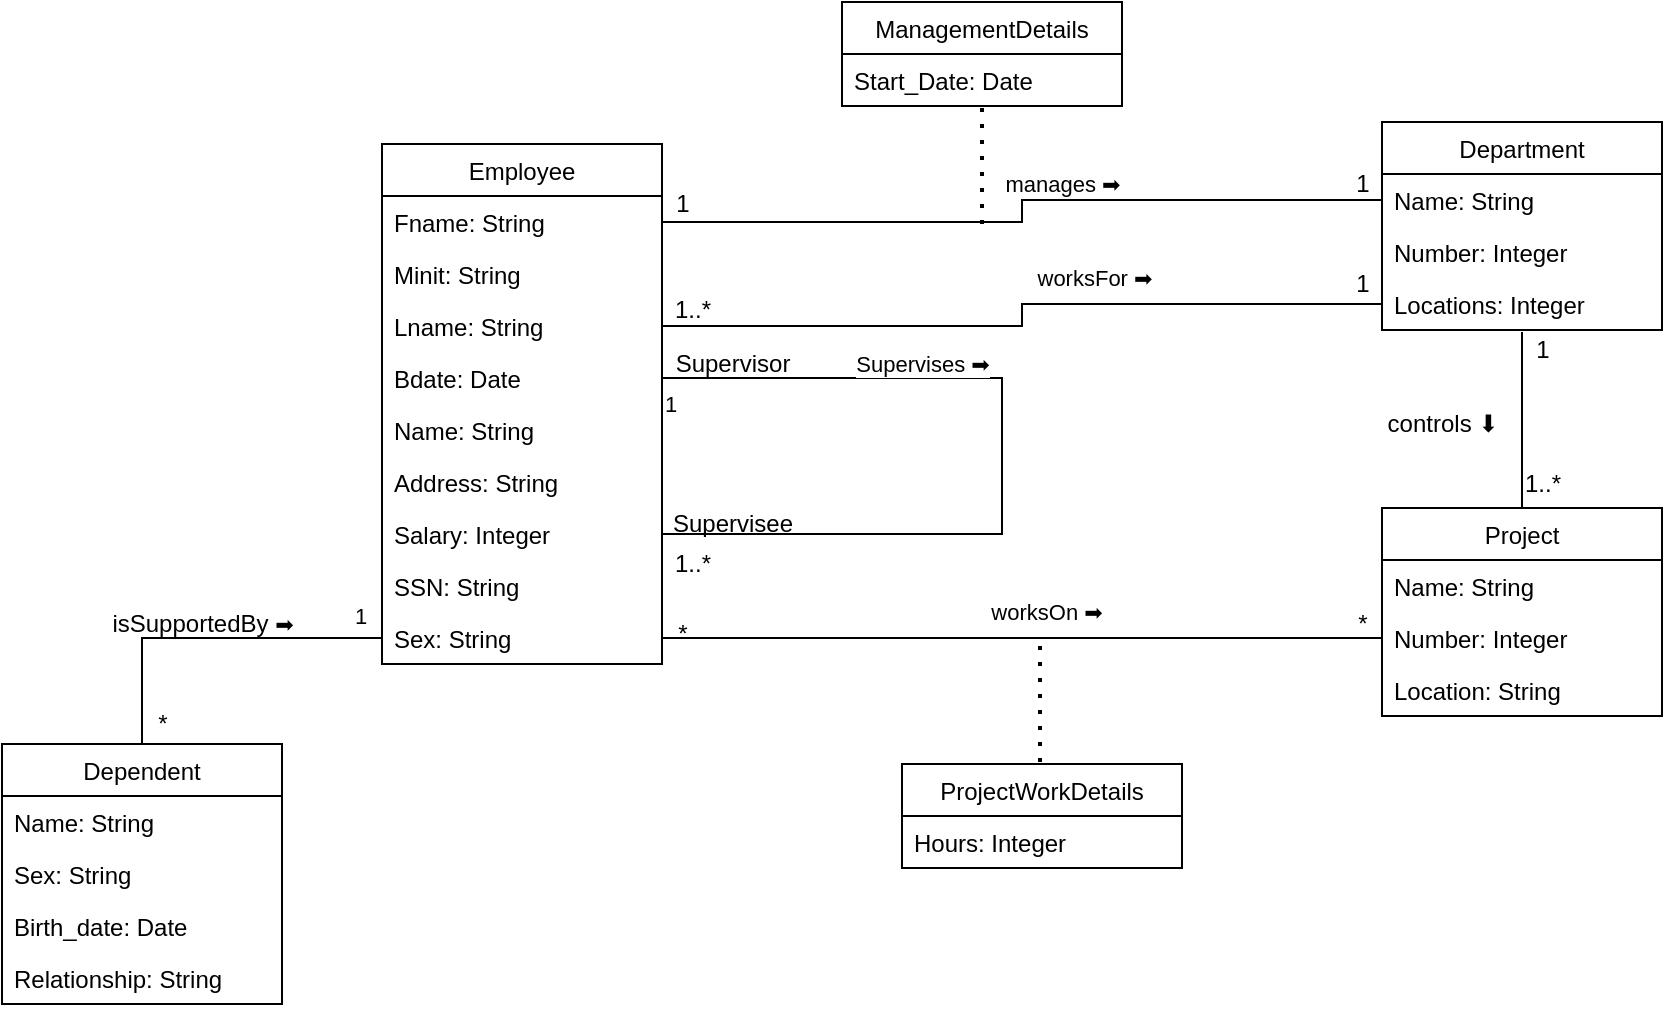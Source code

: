<mxfile version="15.9.4" type="device"><diagram id="5zJGWD1WUtdAIvrEcH19" name="Page-1"><mxGraphModel dx="2276" dy="1812" grid="1" gridSize="10" guides="1" tooltips="1" connect="1" arrows="1" fold="1" page="1" pageScale="1" pageWidth="850" pageHeight="1100" math="0" shadow="0"><root><mxCell id="0"/><mxCell id="1" parent="0"/><mxCell id="w8GvvyaN6un_200N2mUy-1" value="Dependent" style="swimlane;fontStyle=0;childLayout=stackLayout;horizontal=1;startSize=26;fillColor=none;horizontalStack=0;resizeParent=1;resizeParentMax=0;resizeLast=0;collapsible=1;marginBottom=0;" vertex="1" parent="1"><mxGeometry x="-120" y="370" width="140" height="130" as="geometry"/></mxCell><mxCell id="w8GvvyaN6un_200N2mUy-2" value="Name: String" style="text;strokeColor=none;fillColor=none;align=left;verticalAlign=top;spacingLeft=4;spacingRight=4;overflow=hidden;rotatable=0;points=[[0,0.5],[1,0.5]];portConstraint=eastwest;" vertex="1" parent="w8GvvyaN6un_200N2mUy-1"><mxGeometry y="26" width="140" height="26" as="geometry"/></mxCell><mxCell id="w8GvvyaN6un_200N2mUy-3" value="Sex: String" style="text;strokeColor=none;fillColor=none;align=left;verticalAlign=top;spacingLeft=4;spacingRight=4;overflow=hidden;rotatable=0;points=[[0,0.5],[1,0.5]];portConstraint=eastwest;" vertex="1" parent="w8GvvyaN6un_200N2mUy-1"><mxGeometry y="52" width="140" height="26" as="geometry"/></mxCell><mxCell id="w8GvvyaN6un_200N2mUy-4" value="Birth_date: Date" style="text;strokeColor=none;fillColor=none;align=left;verticalAlign=top;spacingLeft=4;spacingRight=4;overflow=hidden;rotatable=0;points=[[0,0.5],[1,0.5]];portConstraint=eastwest;" vertex="1" parent="w8GvvyaN6un_200N2mUy-1"><mxGeometry y="78" width="140" height="26" as="geometry"/></mxCell><mxCell id="w8GvvyaN6un_200N2mUy-5" value="Relationship: String" style="text;strokeColor=none;fillColor=none;align=left;verticalAlign=top;spacingLeft=4;spacingRight=4;overflow=hidden;rotatable=0;points=[[0,0.5],[1,0.5]];portConstraint=eastwest;" vertex="1" parent="w8GvvyaN6un_200N2mUy-1"><mxGeometry y="104" width="140" height="26" as="geometry"/></mxCell><mxCell id="w8GvvyaN6un_200N2mUy-6" value="Department" style="swimlane;fontStyle=0;childLayout=stackLayout;horizontal=1;startSize=26;fillColor=none;horizontalStack=0;resizeParent=1;resizeParentMax=0;resizeLast=0;collapsible=1;marginBottom=0;" vertex="1" parent="1"><mxGeometry x="570" y="59" width="140" height="104" as="geometry"/></mxCell><mxCell id="w8GvvyaN6un_200N2mUy-7" value="Name: String" style="text;strokeColor=none;fillColor=none;align=left;verticalAlign=top;spacingLeft=4;spacingRight=4;overflow=hidden;rotatable=0;points=[[0,0.5],[1,0.5]];portConstraint=eastwest;" vertex="1" parent="w8GvvyaN6un_200N2mUy-6"><mxGeometry y="26" width="140" height="26" as="geometry"/></mxCell><mxCell id="w8GvvyaN6un_200N2mUy-8" value="Number: Integer" style="text;strokeColor=none;fillColor=none;align=left;verticalAlign=top;spacingLeft=4;spacingRight=4;overflow=hidden;rotatable=0;points=[[0,0.5],[1,0.5]];portConstraint=eastwest;" vertex="1" parent="w8GvvyaN6un_200N2mUy-6"><mxGeometry y="52" width="140" height="26" as="geometry"/></mxCell><mxCell id="w8GvvyaN6un_200N2mUy-9" value="Locations: Integer" style="text;strokeColor=none;fillColor=none;align=left;verticalAlign=top;spacingLeft=4;spacingRight=4;overflow=hidden;rotatable=0;points=[[0,0.5],[1,0.5]];portConstraint=eastwest;" vertex="1" parent="w8GvvyaN6un_200N2mUy-6"><mxGeometry y="78" width="140" height="26" as="geometry"/></mxCell><mxCell id="w8GvvyaN6un_200N2mUy-64" style="edgeStyle=orthogonalEdgeStyle;rounded=0;orthogonalLoop=1;jettySize=auto;html=1;exitX=0.5;exitY=0;exitDx=0;exitDy=0;entryX=0.5;entryY=1.038;entryDx=0;entryDy=0;entryPerimeter=0;endArrow=none;endFill=0;" edge="1" parent="1" source="w8GvvyaN6un_200N2mUy-11" target="w8GvvyaN6un_200N2mUy-9"><mxGeometry relative="1" as="geometry"/></mxCell><mxCell id="w8GvvyaN6un_200N2mUy-11" value="Project" style="swimlane;fontStyle=0;childLayout=stackLayout;horizontal=1;startSize=26;fillColor=none;horizontalStack=0;resizeParent=1;resizeParentMax=0;resizeLast=0;collapsible=1;marginBottom=0;" vertex="1" parent="1"><mxGeometry x="570" y="252" width="140" height="104" as="geometry"/></mxCell><mxCell id="w8GvvyaN6un_200N2mUy-12" value="Name: String" style="text;strokeColor=none;fillColor=none;align=left;verticalAlign=top;spacingLeft=4;spacingRight=4;overflow=hidden;rotatable=0;points=[[0,0.5],[1,0.5]];portConstraint=eastwest;" vertex="1" parent="w8GvvyaN6un_200N2mUy-11"><mxGeometry y="26" width="140" height="26" as="geometry"/></mxCell><mxCell id="w8GvvyaN6un_200N2mUy-13" value="Number: Integer" style="text;strokeColor=none;fillColor=none;align=left;verticalAlign=top;spacingLeft=4;spacingRight=4;overflow=hidden;rotatable=0;points=[[0,0.5],[1,0.5]];portConstraint=eastwest;" vertex="1" parent="w8GvvyaN6un_200N2mUy-11"><mxGeometry y="52" width="140" height="26" as="geometry"/></mxCell><mxCell id="w8GvvyaN6un_200N2mUy-14" value="Location: String" style="text;strokeColor=none;fillColor=none;align=left;verticalAlign=top;spacingLeft=4;spacingRight=4;overflow=hidden;rotatable=0;points=[[0,0.5],[1,0.5]];portConstraint=eastwest;" vertex="1" parent="w8GvvyaN6un_200N2mUy-11"><mxGeometry y="78" width="140" height="26" as="geometry"/></mxCell><mxCell id="w8GvvyaN6un_200N2mUy-15" value="Employee" style="swimlane;fontStyle=0;childLayout=stackLayout;horizontal=1;startSize=26;fillColor=none;horizontalStack=0;resizeParent=1;resizeParentMax=0;resizeLast=0;collapsible=1;marginBottom=0;" vertex="1" parent="1"><mxGeometry x="70" y="70" width="140" height="260" as="geometry"/></mxCell><mxCell id="w8GvvyaN6un_200N2mUy-16" value="Fname: String" style="text;strokeColor=none;fillColor=none;align=left;verticalAlign=top;spacingLeft=4;spacingRight=4;overflow=hidden;rotatable=0;points=[[0,0.5],[1,0.5]];portConstraint=eastwest;" vertex="1" parent="w8GvvyaN6un_200N2mUy-15"><mxGeometry y="26" width="140" height="26" as="geometry"/></mxCell><mxCell id="w8GvvyaN6un_200N2mUy-17" value="Minit: String" style="text;strokeColor=none;fillColor=none;align=left;verticalAlign=top;spacingLeft=4;spacingRight=4;overflow=hidden;rotatable=0;points=[[0,0.5],[1,0.5]];portConstraint=eastwest;" vertex="1" parent="w8GvvyaN6un_200N2mUy-15"><mxGeometry y="52" width="140" height="26" as="geometry"/></mxCell><mxCell id="w8GvvyaN6un_200N2mUy-18" value="Lname: String" style="text;strokeColor=none;fillColor=none;align=left;verticalAlign=top;spacingLeft=4;spacingRight=4;overflow=hidden;rotatable=0;points=[[0,0.5],[1,0.5]];portConstraint=eastwest;" vertex="1" parent="w8GvvyaN6un_200N2mUy-15"><mxGeometry y="78" width="140" height="26" as="geometry"/></mxCell><mxCell id="w8GvvyaN6un_200N2mUy-19" value="Bdate: Date" style="text;strokeColor=none;fillColor=none;align=left;verticalAlign=top;spacingLeft=4;spacingRight=4;overflow=hidden;rotatable=0;points=[[0,0.5],[1,0.5]];portConstraint=eastwest;" vertex="1" parent="w8GvvyaN6un_200N2mUy-15"><mxGeometry y="104" width="140" height="26" as="geometry"/></mxCell><mxCell id="w8GvvyaN6un_200N2mUy-30" style="edgeStyle=orthogonalEdgeStyle;rounded=0;orthogonalLoop=1;jettySize=auto;html=1;exitX=1;exitY=0.5;exitDx=0;exitDy=0;entryX=1;entryY=0.5;entryDx=0;entryDy=0;endArrow=none;endFill=0;" edge="1" parent="w8GvvyaN6un_200N2mUy-15" source="w8GvvyaN6un_200N2mUy-19" target="w8GvvyaN6un_200N2mUy-22"><mxGeometry relative="1" as="geometry"><Array as="points"><mxPoint x="310" y="117"/><mxPoint x="310" y="195"/></Array></mxGeometry></mxCell><mxCell id="w8GvvyaN6un_200N2mUy-31" value="1" style="edgeLabel;html=1;align=center;verticalAlign=middle;resizable=0;points=[];" vertex="1" connectable="0" parent="w8GvvyaN6un_200N2mUy-30"><mxGeometry x="-0.899" y="-2" relative="1" as="geometry"><mxPoint x="-17" y="11" as="offset"/></mxGeometry></mxCell><mxCell id="w8GvvyaN6un_200N2mUy-41" value="Supervises ➡" style="edgeLabel;html=1;align=center;verticalAlign=middle;resizable=0;points=[];" vertex="1" connectable="0" parent="w8GvvyaN6un_200N2mUy-30"><mxGeometry y="-2" relative="1" as="geometry"><mxPoint x="-38" y="-46" as="offset"/></mxGeometry></mxCell><mxCell id="w8GvvyaN6un_200N2mUy-20" value="Name: String" style="text;strokeColor=none;fillColor=none;align=left;verticalAlign=top;spacingLeft=4;spacingRight=4;overflow=hidden;rotatable=0;points=[[0,0.5],[1,0.5]];portConstraint=eastwest;" vertex="1" parent="w8GvvyaN6un_200N2mUy-15"><mxGeometry y="130" width="140" height="26" as="geometry"/></mxCell><mxCell id="w8GvvyaN6un_200N2mUy-21" value="Address: String" style="text;strokeColor=none;fillColor=none;align=left;verticalAlign=top;spacingLeft=4;spacingRight=4;overflow=hidden;rotatable=0;points=[[0,0.5],[1,0.5]];portConstraint=eastwest;" vertex="1" parent="w8GvvyaN6un_200N2mUy-15"><mxGeometry y="156" width="140" height="26" as="geometry"/></mxCell><mxCell id="w8GvvyaN6un_200N2mUy-22" value="Salary: Integer" style="text;strokeColor=none;fillColor=none;align=left;verticalAlign=top;spacingLeft=4;spacingRight=4;overflow=hidden;rotatable=0;points=[[0,0.5],[1,0.5]];portConstraint=eastwest;" vertex="1" parent="w8GvvyaN6un_200N2mUy-15"><mxGeometry y="182" width="140" height="26" as="geometry"/></mxCell><mxCell id="w8GvvyaN6un_200N2mUy-24" value="SSN: String" style="text;strokeColor=none;fillColor=none;align=left;verticalAlign=top;spacingLeft=4;spacingRight=4;overflow=hidden;rotatable=0;points=[[0,0.5],[1,0.5]];portConstraint=eastwest;" vertex="1" parent="w8GvvyaN6un_200N2mUy-15"><mxGeometry y="208" width="140" height="26" as="geometry"/></mxCell><mxCell id="w8GvvyaN6un_200N2mUy-23" value="Sex: String" style="text;strokeColor=none;fillColor=none;align=left;verticalAlign=top;spacingLeft=4;spacingRight=4;overflow=hidden;rotatable=0;points=[[0,0.5],[1,0.5]];portConstraint=eastwest;" vertex="1" parent="w8GvvyaN6un_200N2mUy-15"><mxGeometry y="234" width="140" height="26" as="geometry"/></mxCell><mxCell id="w8GvvyaN6un_200N2mUy-26" value="ManagementDetails" style="swimlane;fontStyle=0;childLayout=stackLayout;horizontal=1;startSize=26;fillColor=none;horizontalStack=0;resizeParent=1;resizeParentMax=0;resizeLast=0;collapsible=1;marginBottom=0;" vertex="1" parent="1"><mxGeometry x="300" y="-1" width="140" height="52" as="geometry"/></mxCell><mxCell id="w8GvvyaN6un_200N2mUy-27" value="Start_Date: Date" style="text;strokeColor=none;fillColor=none;align=left;verticalAlign=top;spacingLeft=4;spacingRight=4;overflow=hidden;rotatable=0;points=[[0,0.5],[1,0.5]];portConstraint=eastwest;" vertex="1" parent="w8GvvyaN6un_200N2mUy-26"><mxGeometry y="26" width="140" height="26" as="geometry"/></mxCell><mxCell id="w8GvvyaN6un_200N2mUy-32" value="Supervisor" style="text;html=1;align=center;verticalAlign=middle;resizable=0;points=[];autosize=1;strokeColor=none;fillColor=none;" vertex="1" parent="1"><mxGeometry x="210" y="170" width="70" height="20" as="geometry"/></mxCell><mxCell id="w8GvvyaN6un_200N2mUy-33" value="1..*" style="text;html=1;align=center;verticalAlign=middle;resizable=0;points=[];autosize=1;strokeColor=none;fillColor=none;" vertex="1" parent="1"><mxGeometry x="210" y="270" width="30" height="20" as="geometry"/></mxCell><mxCell id="w8GvvyaN6un_200N2mUy-34" value="Supervisee" style="text;html=1;align=center;verticalAlign=middle;resizable=0;points=[];autosize=1;strokeColor=none;fillColor=none;" vertex="1" parent="1"><mxGeometry x="205" y="250" width="80" height="20" as="geometry"/></mxCell><mxCell id="w8GvvyaN6un_200N2mUy-36" style="edgeStyle=orthogonalEdgeStyle;rounded=0;orthogonalLoop=1;jettySize=auto;html=1;exitX=0;exitY=0.5;exitDx=0;exitDy=0;entryX=0.5;entryY=0;entryDx=0;entryDy=0;endArrow=none;endFill=0;" edge="1" parent="1" source="w8GvvyaN6un_200N2mUy-23" target="w8GvvyaN6un_200N2mUy-1"><mxGeometry relative="1" as="geometry"/></mxCell><mxCell id="w8GvvyaN6un_200N2mUy-37" value="1" style="edgeLabel;html=1;align=center;verticalAlign=middle;resizable=0;points=[];" vertex="1" connectable="0" parent="1"><mxGeometry x="70" y="190" as="geometry"><mxPoint x="-11" y="116" as="offset"/></mxGeometry></mxCell><mxCell id="w8GvvyaN6un_200N2mUy-38" value="*" style="text;html=1;align=center;verticalAlign=middle;resizable=0;points=[];autosize=1;strokeColor=none;fillColor=none;" vertex="1" parent="1"><mxGeometry x="-50" y="350" width="20" height="20" as="geometry"/></mxCell><mxCell id="w8GvvyaN6un_200N2mUy-39" value="isSupportedBy&amp;nbsp;&lt;span style=&quot;font-size: 11px ; background-color: rgb(255 , 255 , 255)&quot;&gt;➡&lt;/span&gt;" style="text;html=1;align=center;verticalAlign=middle;resizable=0;points=[];autosize=1;strokeColor=none;fillColor=none;" vertex="1" parent="1"><mxGeometry x="-75" y="300" width="110" height="20" as="geometry"/></mxCell><mxCell id="w8GvvyaN6un_200N2mUy-43" style="edgeStyle=orthogonalEdgeStyle;rounded=0;orthogonalLoop=1;jettySize=auto;html=1;exitX=1;exitY=0.5;exitDx=0;exitDy=0;entryX=0;entryY=0.5;entryDx=0;entryDy=0;endArrow=none;endFill=0;startArrow=none;" edge="1" parent="1" source="w8GvvyaN6un_200N2mUy-18" target="w8GvvyaN6un_200N2mUy-9"><mxGeometry relative="1" as="geometry"><mxPoint x="230" y="150" as="sourcePoint"/></mxGeometry></mxCell><mxCell id="w8GvvyaN6un_200N2mUy-44" value="worksFor ➡" style="edgeLabel;html=1;align=center;verticalAlign=middle;resizable=0;points=[];" vertex="1" connectable="0" parent="w8GvvyaN6un_200N2mUy-43"><mxGeometry x="0.56" y="2" relative="1" as="geometry"><mxPoint x="-63" y="-11" as="offset"/></mxGeometry></mxCell><mxCell id="w8GvvyaN6un_200N2mUy-46" value="" style="edgeStyle=orthogonalEdgeStyle;rounded=0;orthogonalLoop=1;jettySize=auto;html=1;exitX=1;exitY=0.5;exitDx=0;exitDy=0;entryX=0;entryY=0.5;entryDx=0;entryDy=0;endArrow=none;endFill=0;" edge="1" parent="1" source="w8GvvyaN6un_200N2mUy-18"><mxGeometry relative="1" as="geometry"><mxPoint x="210" y="161" as="sourcePoint"/><mxPoint x="210" y="150" as="targetPoint"/></mxGeometry></mxCell><mxCell id="w8GvvyaN6un_200N2mUy-48" value="1" style="text;html=1;align=center;verticalAlign=middle;resizable=0;points=[];autosize=1;strokeColor=none;fillColor=none;" vertex="1" parent="1"><mxGeometry x="550" y="130" width="20" height="20" as="geometry"/></mxCell><mxCell id="w8GvvyaN6un_200N2mUy-51" value="1..*" style="text;html=1;align=center;verticalAlign=middle;resizable=0;points=[];autosize=1;strokeColor=none;fillColor=none;" vertex="1" parent="1"><mxGeometry x="210" y="143" width="30" height="20" as="geometry"/></mxCell><mxCell id="w8GvvyaN6un_200N2mUy-52" style="edgeStyle=orthogonalEdgeStyle;rounded=0;orthogonalLoop=1;jettySize=auto;html=1;exitX=1;exitY=0.5;exitDx=0;exitDy=0;entryX=0;entryY=0.5;entryDx=0;entryDy=0;endArrow=none;endFill=0;" edge="1" parent="1" source="w8GvvyaN6un_200N2mUy-16" target="w8GvvyaN6un_200N2mUy-7"><mxGeometry relative="1" as="geometry"/></mxCell><mxCell id="w8GvvyaN6un_200N2mUy-53" value="manages ➡" style="edgeLabel;html=1;align=center;verticalAlign=middle;resizable=0;points=[];" vertex="1" connectable="0" parent="1"><mxGeometry x="410" y="90" as="geometry"/></mxCell><mxCell id="w8GvvyaN6un_200N2mUy-54" value="" style="endArrow=none;dashed=1;html=1;dashPattern=1 3;strokeWidth=2;rounded=0;" edge="1" parent="1"><mxGeometry width="50" height="50" relative="1" as="geometry"><mxPoint x="370" y="110" as="sourcePoint"/><mxPoint x="370" y="51" as="targetPoint"/></mxGeometry></mxCell><mxCell id="w8GvvyaN6un_200N2mUy-55" value="1" style="text;html=1;align=center;verticalAlign=middle;resizable=0;points=[];autosize=1;strokeColor=none;fillColor=none;" vertex="1" parent="1"><mxGeometry x="210" y="90" width="20" height="20" as="geometry"/></mxCell><mxCell id="w8GvvyaN6un_200N2mUy-56" value="1" style="text;html=1;align=center;verticalAlign=middle;resizable=0;points=[];autosize=1;strokeColor=none;fillColor=none;" vertex="1" parent="1"><mxGeometry x="550" y="80" width="20" height="20" as="geometry"/></mxCell><mxCell id="w8GvvyaN6un_200N2mUy-57" style="edgeStyle=orthogonalEdgeStyle;rounded=0;orthogonalLoop=1;jettySize=auto;html=1;exitX=1;exitY=0.5;exitDx=0;exitDy=0;entryX=0;entryY=0.5;entryDx=0;entryDy=0;endArrow=none;endFill=0;" edge="1" parent="1" source="w8GvvyaN6un_200N2mUy-23" target="w8GvvyaN6un_200N2mUy-13"><mxGeometry relative="1" as="geometry"/></mxCell><mxCell id="w8GvvyaN6un_200N2mUy-58" value="worksOn ➡" style="edgeLabel;html=1;align=center;verticalAlign=middle;resizable=0;points=[];" vertex="1" connectable="0" parent="1"><mxGeometry x="400" y="304" as="geometry"><mxPoint x="2" as="offset"/></mxGeometry></mxCell><mxCell id="w8GvvyaN6un_200N2mUy-59" value="*" style="text;html=1;align=center;verticalAlign=middle;resizable=0;points=[];autosize=1;strokeColor=none;fillColor=none;" vertex="1" parent="1"><mxGeometry x="210" y="305" width="20" height="20" as="geometry"/></mxCell><mxCell id="w8GvvyaN6un_200N2mUy-60" value="*" style="text;html=1;align=center;verticalAlign=middle;resizable=0;points=[];autosize=1;strokeColor=none;fillColor=none;" vertex="1" parent="1"><mxGeometry x="550" y="300" width="20" height="20" as="geometry"/></mxCell><mxCell id="w8GvvyaN6un_200N2mUy-61" value="ProjectWorkDetails" style="swimlane;fontStyle=0;childLayout=stackLayout;horizontal=1;startSize=26;fillColor=none;horizontalStack=0;resizeParent=1;resizeParentMax=0;resizeLast=0;collapsible=1;marginBottom=0;" vertex="1" parent="1"><mxGeometry x="330" y="380" width="140" height="52" as="geometry"/></mxCell><mxCell id="w8GvvyaN6un_200N2mUy-62" value="Hours: Integer" style="text;strokeColor=none;fillColor=none;align=left;verticalAlign=top;spacingLeft=4;spacingRight=4;overflow=hidden;rotatable=0;points=[[0,0.5],[1,0.5]];portConstraint=eastwest;" vertex="1" parent="w8GvvyaN6un_200N2mUy-61"><mxGeometry y="26" width="140" height="26" as="geometry"/></mxCell><mxCell id="w8GvvyaN6un_200N2mUy-63" value="" style="endArrow=none;dashed=1;html=1;dashPattern=1 3;strokeWidth=2;rounded=0;" edge="1" parent="1"><mxGeometry width="50" height="50" relative="1" as="geometry"><mxPoint x="399" y="379" as="sourcePoint"/><mxPoint x="399" y="320" as="targetPoint"/></mxGeometry></mxCell><mxCell id="w8GvvyaN6un_200N2mUy-65" value="1..*" style="text;html=1;align=center;verticalAlign=middle;resizable=0;points=[];autosize=1;strokeColor=none;fillColor=none;" vertex="1" parent="1"><mxGeometry x="635" y="230" width="30" height="20" as="geometry"/></mxCell><mxCell id="w8GvvyaN6un_200N2mUy-66" value="1" style="text;html=1;align=center;verticalAlign=middle;resizable=0;points=[];autosize=1;strokeColor=none;fillColor=none;" vertex="1" parent="1"><mxGeometry x="640" y="163" width="20" height="20" as="geometry"/></mxCell><mxCell id="w8GvvyaN6un_200N2mUy-67" value="controls ⬇" style="text;html=1;align=center;verticalAlign=middle;resizable=0;points=[];autosize=1;strokeColor=none;fillColor=none;" vertex="1" parent="1"><mxGeometry x="565" y="200" width="70" height="20" as="geometry"/></mxCell></root></mxGraphModel></diagram></mxfile>